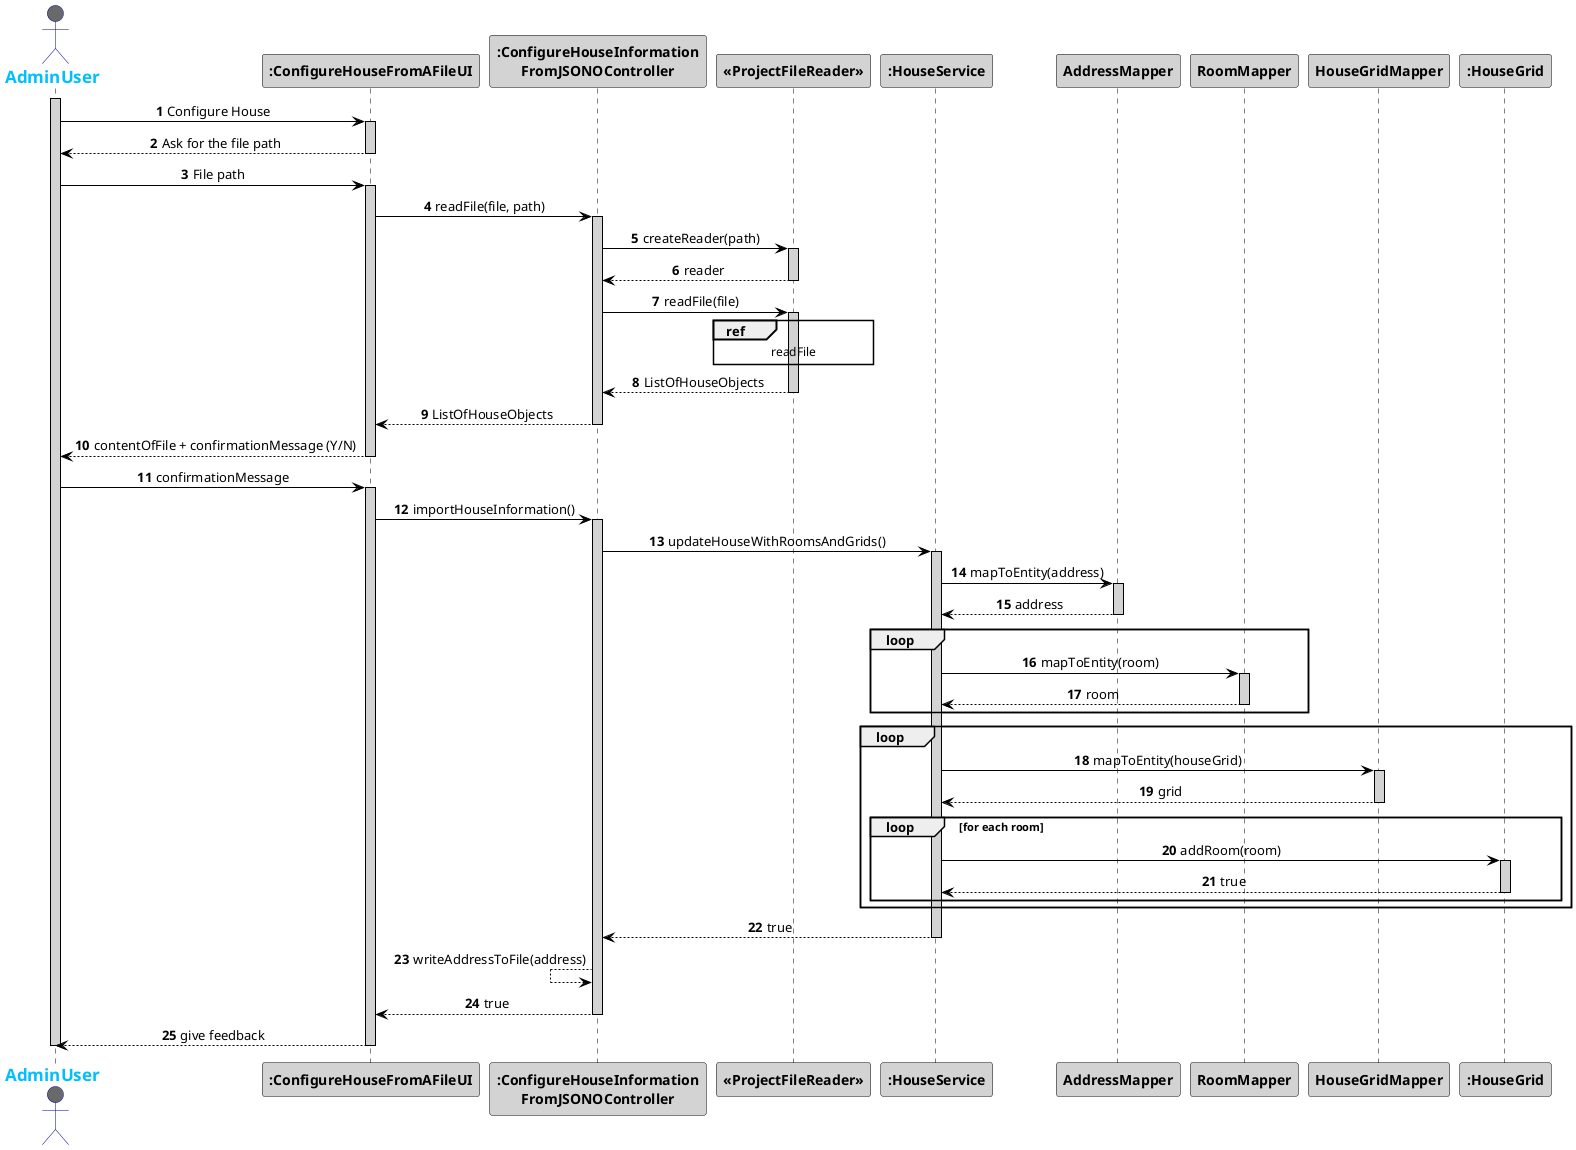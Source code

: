 @startuml
skinparam sequenceMessageAlign center
skinparam sequence {
	ArrowColor Black
	ActorBorderColor DarkBlue
	LifeLineBorderColor black
	LifeLineBackgroundColor LightGrey

	ParticipantBorderColor Black
	ParticipantBackgroundColor LightGrey
	ParticipantFontStyle Bold

	ActorBackgroundColor DimGrey
	ActorFontColor DeepSkyBlue
	ActorFontStyle Bold
	ActorFontSize 17
	ActorFontName Aapex
}
autonumber
actor AdminUser
activate AdminUser
actor AdminUser



AdminUser -> ":ConfigureHouseFromAFileUI": Configure House
activate ":ConfigureHouseFromAFileUI"
AdminUser <-- ":ConfigureHouseFromAFileUI": Ask for the file path
deactivate ":ConfigureHouseFromAFileUI"
AdminUser -> ":ConfigureHouseFromAFileUI": File path
activate ":ConfigureHouseFromAFileUI"
":ConfigureHouseFromAFileUI" -> ":ConfigureHouseInformation\nFromJSONOController" :  readFile(file, path)
activate ":ConfigureHouseInformation\nFromJSONOController"
":ConfigureHouseInformation\nFromJSONOController"  -> "<<ProjectFileReader>>" :  createReader(path)
activate "<<ProjectFileReader>>"
"<<ProjectFileReader>>"  --> ":ConfigureHouseInformation\nFromJSONOController" : reader
deactivate "<<ProjectFileReader>>"
":ConfigureHouseInformation\nFromJSONOController" -> "<<ProjectFileReader>>":  readFile(file)
activate "<<ProjectFileReader>>"
ref over "<<ProjectFileReader>>"
readFile
end
":ConfigureHouseInformation\nFromJSONOController" <--  "<<ProjectFileReader>>": ListOfHouseObjects
deactivate "<<ProjectFileReader>>"
":ConfigureHouseFromAFileUI" <-- ":ConfigureHouseInformation\nFromJSONOController": ListOfHouseObjects
deactivate ":ConfigureHouseInformation\nFromJSONOController"
AdminUser <-- ":ConfigureHouseFromAFileUI" : contentOfFile + confirmationMessage (Y/N)
deactivate ":ConfigureHouseFromAFileUI"
AdminUser -> ":ConfigureHouseFromAFileUI": confirmationMessage
activate ":ConfigureHouseFromAFileUI"
":ConfigureHouseFromAFileUI" -> ":ConfigureHouseInformation\nFromJSONOController": importHouseInformation()
activate ":ConfigureHouseInformation\nFromJSONOController"
":ConfigureHouseInformation\nFromJSONOController" -> ":HouseService": updateHouseWithRoomsAndGrids()
activate ":HouseService"
":HouseService" -> "AddressMapper" : mapToEntity(address)
activate "AddressMapper"
":HouseService"<-- "AddressMapper" : address
deactivate "AddressMapper"
loop
":HouseService" -> "RoomMapper" :  mapToEntity(room)
activate "RoomMapper"
":HouseService" <-- "RoomMapper" : room
 deactivate "RoomMapper"
 end
 loop
":HouseService" -> "HouseGridMapper" :  mapToEntity(houseGrid)
 activate "HouseGridMapper"
 ":HouseService" <-- "HouseGridMapper" : grid
  deactivate "HouseGridMapper"
  loop for each room
  ":HouseService" -> ":HouseGrid" :  addRoom(room)
  activate ":HouseGrid"
  ":HouseService" <-- ":HouseGrid" : true
  deactivate ":HouseGrid"
  end
  end
 ":ConfigureHouseInformation\nFromJSONOController" <-- ":HouseService": true
 deactivate ":HouseService"
 ":ConfigureHouseInformation\nFromJSONOController" <-- ":ConfigureHouseInformation\nFromJSONOController" : writeAddressToFile(address)
":ConfigureHouseFromAFileUI" <-- ":ConfigureHouseInformation\nFromJSONOController": true
 deactivate ":ConfigureHouseInformation\nFromJSONOController"
AdminUser <-- ":ConfigureHouseFromAFileUI": give feedback
deactivate ":ConfigureHouseFromAFileUI"
deactivate AdminUser



@enduml